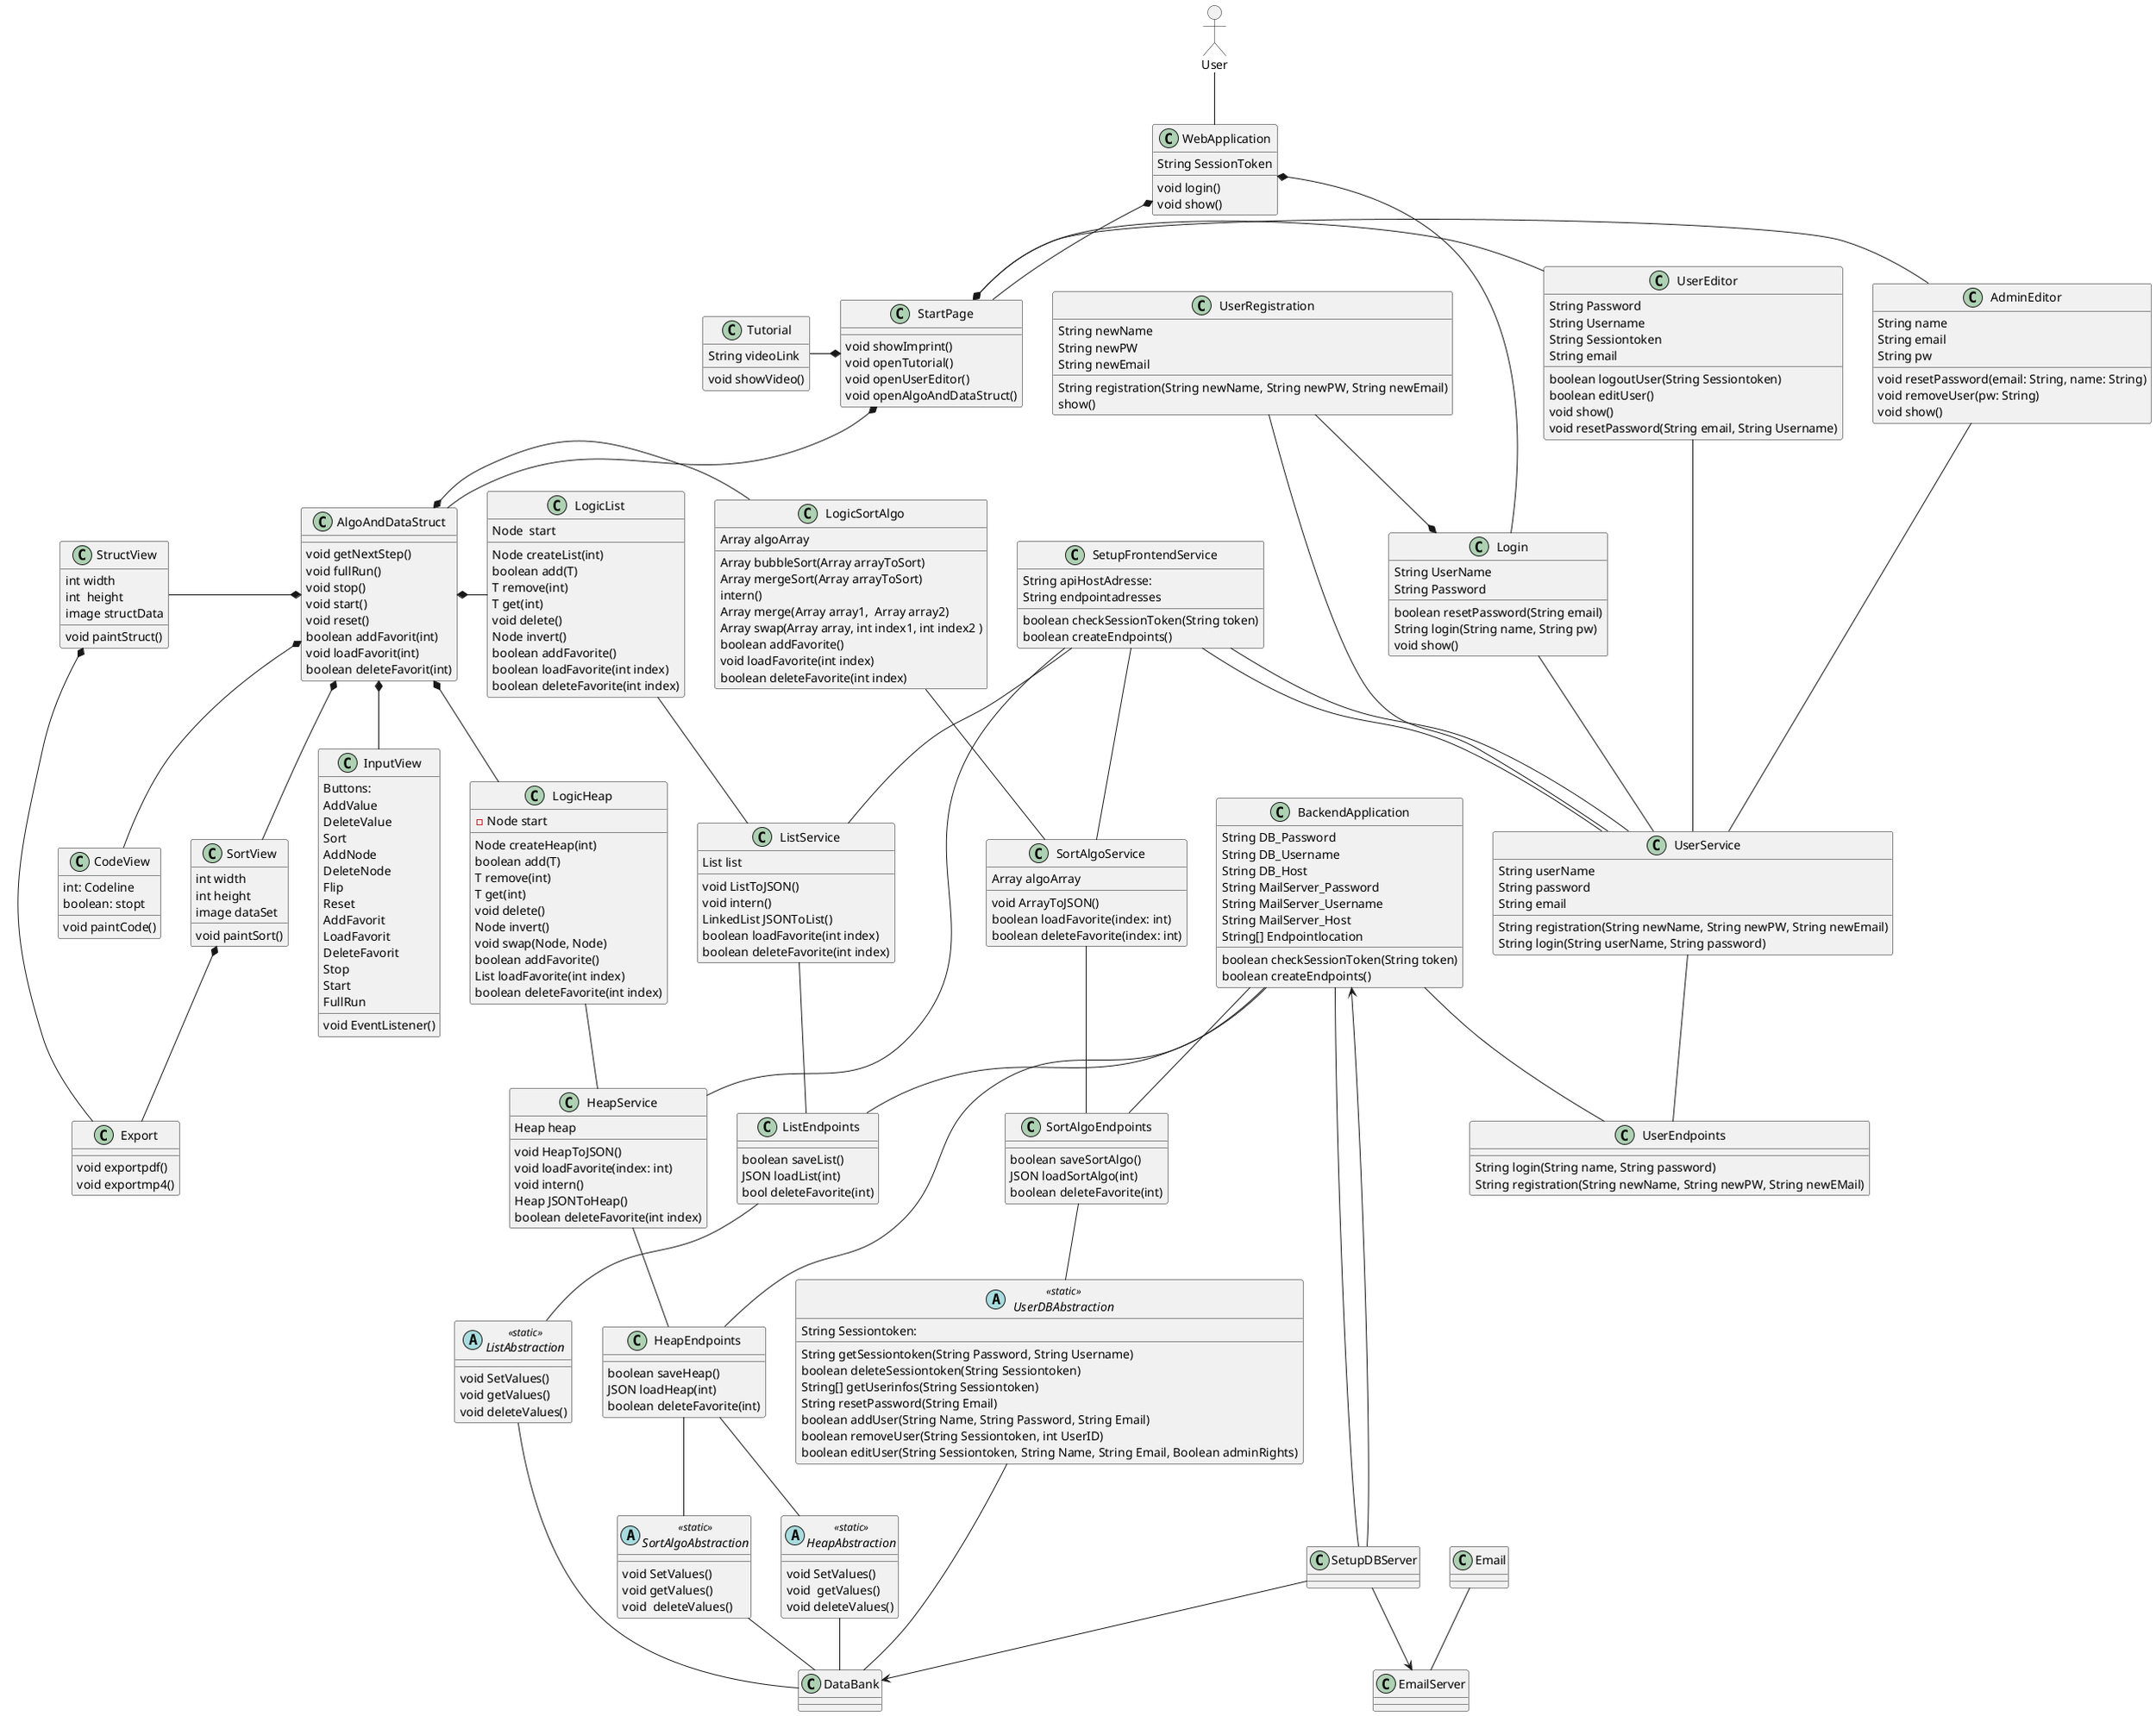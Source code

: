 @startuml
allowmixing

actor User

class WebApplication {
  String SessionToken

  void login()
  void show()
}

class StartPage {

  void showImprint()
  void openTutorial()
  void openUserEditor()
  void openAlgoAndDataStruct()
}

class UserRegistration {
  String newName
  String newPW
  String newEmail

  String registration(String newName, String newPW, String newEmail)
show()
}

class Login {
  String UserName
  String Password

  boolean resetPassword(String email)
  String login(String name, String pw)
  void show()
}

class AdminEditor {
  String name
  String email
  String pw

  void resetPassword(email: String, name: String)
  void removeUser(pw: String)
  void show()
}

class UserEditor {
    String Password
    String Username
    String Sessiontoken
    String email

    boolean logoutUser(String Sessiontoken)
    boolean editUser()
    void show()
    void resetPassword(String email, String Username)
}

class Tutorial {
  String videoLink

  void showVideo()
}


class AlgoAndDataStruct {

    void getNextStep()
    void fullRun()
    void stop()
    void start()
    void reset()
    boolean addFavorit(int)
    void loadFavorit(int)
    boolean deleteFavorit(int)
}

class SortView {
   int width
   int height
   image dataSet

   void paintSort()
}

class StructView {
    int width
    int  height
    image structData

   void paintStruct()
}

class InputView {
    Buttons:
      AddValue
      DeleteValue
      Sort
      AddNode
      DeleteNode
      Flip
      Reset
      AddFavorit
      LoadFavorit
      DeleteFavorit
      Stop
      Start
      FullRun

   void EventListener()
}

class CodeView {
  int: Codeline
  boolean: stopt

   void paintCode()
}

class Export {
  void exportpdf()
  void exportmp4()
}

class UserService {
   String userName
   String password
   String email

  String registration(String newName, String newPW, String newEmail)
  String login(String userName, String password)
}

class LogicSortAlgo {
    Array algoArray

  Array bubbleSort(Array arrayToSort)
  Array mergeSort(Array arrayToSort)
  intern()
  Array merge(Array array1,  Array array2)
  Array swap(Array array, int index1, int index2 )
  boolean addFavorite()
  void loadFavorite(int index)
  boolean deleteFavorite(int index)
}

class LogicHeap {
  - Node start

  Node createHeap(int)
  boolean add(T)
  T remove(int)
  T get(int)
  void delete()
  Node invert()
  void swap(Node, Node)
  boolean addFavorite()
  List loadFavorite(int index)
  boolean deleteFavorite(int index)
}

class LogicList {
  Node  start

  Node createList(int)
  boolean add(T)
  T remove(int)
  T get(int)
  void delete()
  Node invert()
  boolean addFavorite()
  boolean loadFavorite(int index)
  boolean deleteFavorite(int index)
}


class SortAlgoService {
    Array algoArray

  void ArrayToJSON()
  boolean loadFavorite(index: int)
  boolean deleteFavorite(index: int)
}

class HeapService {
   Heap heap

  void HeapToJSON()
  void loadFavorite(index: int)
  void intern()
  Heap JSONToHeap()
  boolean deleteFavorite(int index)
}

class ListService {
   List list

  void ListToJSON()
  void intern()
  LinkedList JSONToList()
  boolean loadFavorite(int index)
  boolean deleteFavorite(int index)
}

class SetupFrontendService {
  String apiHostAdresse:
  String endpointadresses

  boolean checkSessionToken(String token)
  boolean createEndpoints()
}

class BackendApplication {
  String DB_Password
  String DB_Username
  String DB_Host
  String MailServer_Password
  String MailServer_Username
  String MailServer_Host
  String[] Endpointlocation

  boolean checkSessionToken(String token)
  boolean createEndpoints()
}

class UserEndpoints {

  String login(String name, String password)
  String registration(String newName, String newPW, String newEMail)
}

class SortAlgoEndpoints {

  boolean saveSortAlgo()
  JSON loadSortAlgo(int)
  boolean deleteFavorite(int)
}

class HeapEndpoints {

   boolean saveHeap()
   JSON loadHeap(int)
   boolean deleteFavorite(int)
}

class ListEndpoints {

  boolean saveList()
  JSON loadList(int)
  bool deleteFavorite(int)
}

abstract class  UserDBAbstraction  <<static>>{
  String Sessiontoken:

  String getSessiontoken(String Password, String Username)
  boolean deleteSessiontoken(String Sessiontoken)
  String[] getUserinfos(String Sessiontoken)
  String resetPassword(String Email)
  boolean addUser(String Name, String Password, String Email)
  boolean removeUser(String Sessiontoken, int UserID)
  boolean editUser(String Sessiontoken, String Name, String Email, Boolean adminRights)
}

abstract class SortAlgoAbstraction  <<static>> {

   void SetValues()
   void getValues()
   void  deleteValues()
}

abstract class HeapAbstraction  <<static>> {

   void SetValues()
   void  getValues()
   void deleteValues()
}

abstract class ListAbstraction  <<static>>{

   void SetValues()
   void getValues()
   void deleteValues()
}


User -- WebApplication

WebApplication *-right- Login
WebApplication *-- StartPage

StartPage *-- AlgoAndDataStruct
StartPage *-left- Tutorial
StartPage *-right- AdminEditor
StartPage *-right- UserEditor

UserRegistration --* Login
Login -- UserService
AdminEditor -- UserService
UserEditor -- UserService
UserRegistration -- UserService
SetupFrontendService -- UserService

AlgoAndDataStruct *-down-  CodeView
AlgoAndDataStruct *-down-  SortView
AlgoAndDataStruct *-down-  InputView
AlgoAndDataStruct *-left-  StructView


SortView *-- Export
StructView *-- Export


AlgoAndDataStruct *-right- LogicSortAlgo
AlgoAndDataStruct *-- LogicHeap
AlgoAndDataStruct *-right- LogicList

LogicSortAlgo -- SortAlgoService
LogicHeap -- HeapService
LogicList -- ListService

SetupFrontendService -- SortAlgoService
SetupFrontendService -- HeapService
SetupFrontendService -- ListService
SetupFrontendService -- UserService

SortAlgoService -- SortAlgoEndpoints
HeapService -- HeapEndpoints
ListService -- ListEndpoints
UserService -- UserEndpoints

BackendApplication -- SortAlgoEndpoints
BackendApplication -- HeapEndpoints
BackendApplication -- ListEndpoints
BackendApplication -- UserEndpoints
BackendApplication -- SetupDBServer

HeapEndpoints -- SortAlgoAbstraction
HeapEndpoints -- HeapAbstraction
ListEndpoints -- ListAbstraction
SortAlgoEndpoints -- UserDBAbstraction

SortAlgoAbstraction -- DataBank
HeapAbstraction -- DataBank
ListAbstraction -- DataBank
UserDBAbstraction -- DataBank

Email -- EmailServer

SetupDBServer --> EmailServer
SetupDBServer ----> BackendApplication

SetupDBServer --> DataBank
@enduml